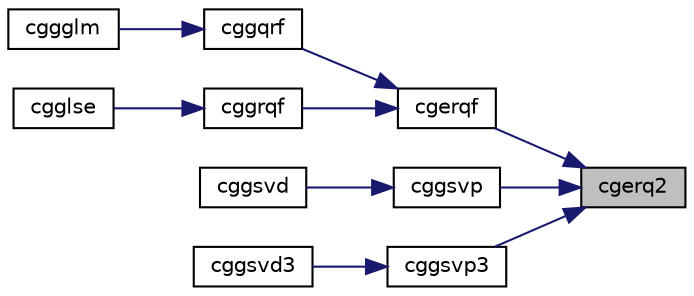 digraph "cgerq2"
{
 // LATEX_PDF_SIZE
  edge [fontname="Helvetica",fontsize="10",labelfontname="Helvetica",labelfontsize="10"];
  node [fontname="Helvetica",fontsize="10",shape=record];
  rankdir="RL";
  Node1 [label="cgerq2",height=0.2,width=0.4,color="black", fillcolor="grey75", style="filled", fontcolor="black",tooltip="CGERQ2 computes the RQ factorization of a general rectangular matrix using an unblocked algorithm."];
  Node1 -> Node2 [dir="back",color="midnightblue",fontsize="10",style="solid",fontname="Helvetica"];
  Node2 [label="cgerqf",height=0.2,width=0.4,color="black", fillcolor="white", style="filled",URL="$cgerqf_8f.html#a41b858b70f94d64cf34df25b287f1af8",tooltip="CGERQF"];
  Node2 -> Node3 [dir="back",color="midnightblue",fontsize="10",style="solid",fontname="Helvetica"];
  Node3 [label="cggqrf",height=0.2,width=0.4,color="black", fillcolor="white", style="filled",URL="$cggqrf_8f.html#af9a75af9f0c4997661d3f8e1bc048cbd",tooltip="CGGQRF"];
  Node3 -> Node4 [dir="back",color="midnightblue",fontsize="10",style="solid",fontname="Helvetica"];
  Node4 [label="cggglm",height=0.2,width=0.4,color="black", fillcolor="white", style="filled",URL="$cggglm_8f.html#a4be128ffc05552459683f0aade5a7937",tooltip="CGGGLM"];
  Node2 -> Node5 [dir="back",color="midnightblue",fontsize="10",style="solid",fontname="Helvetica"];
  Node5 [label="cggrqf",height=0.2,width=0.4,color="black", fillcolor="white", style="filled",URL="$cggrqf_8f.html#a36a02371bb9db8ff1beb80be6d9c41d8",tooltip="CGGRQF"];
  Node5 -> Node6 [dir="back",color="midnightblue",fontsize="10",style="solid",fontname="Helvetica"];
  Node6 [label="cgglse",height=0.2,width=0.4,color="black", fillcolor="white", style="filled",URL="$cgglse_8f.html#a28e4e4fece23da5ddc449699822e5d77",tooltip="CGGLSE solves overdetermined or underdetermined systems for OTHER matrices"];
  Node1 -> Node7 [dir="back",color="midnightblue",fontsize="10",style="solid",fontname="Helvetica"];
  Node7 [label="cggsvp",height=0.2,width=0.4,color="black", fillcolor="white", style="filled",URL="$cggsvp_8f.html#a4b549630343b55f63bdffaef2c3e18e2",tooltip="CGGSVP"];
  Node7 -> Node8 [dir="back",color="midnightblue",fontsize="10",style="solid",fontname="Helvetica"];
  Node8 [label="cggsvd",height=0.2,width=0.4,color="black", fillcolor="white", style="filled",URL="$cggsvd_8f.html#af6236f1d63e3f1e50b8a848ffae74e7b",tooltip="CGGSVD computes the singular value decomposition (SVD) for OTHER matrices"];
  Node1 -> Node9 [dir="back",color="midnightblue",fontsize="10",style="solid",fontname="Helvetica"];
  Node9 [label="cggsvp3",height=0.2,width=0.4,color="black", fillcolor="white", style="filled",URL="$cggsvp3_8f.html#a92b4f0ed1816bbcba4d325fe96af9fe3",tooltip="CGGSVP3"];
  Node9 -> Node10 [dir="back",color="midnightblue",fontsize="10",style="solid",fontname="Helvetica"];
  Node10 [label="cggsvd3",height=0.2,width=0.4,color="black", fillcolor="white", style="filled",URL="$cggsvd3_8f.html#a4a0b3645486e909b7f3d2bebec2efe3c",tooltip="CGGSVD3 computes the singular value decomposition (SVD) for OTHER matrices"];
}
